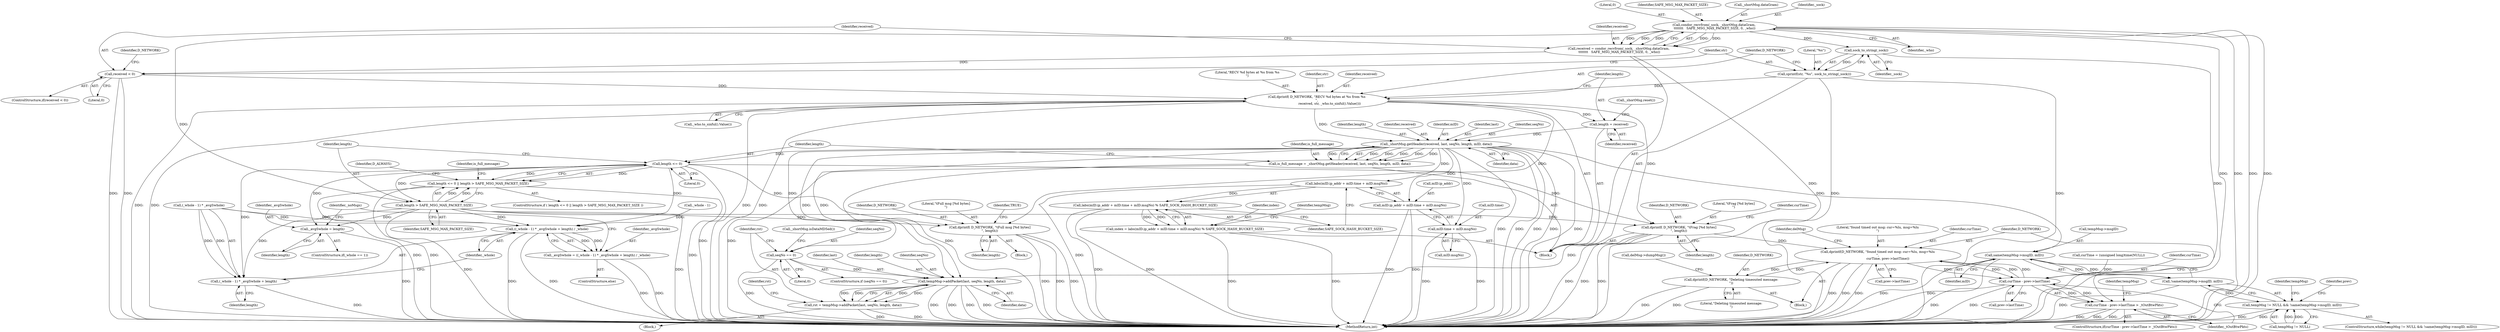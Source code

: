digraph "0_htcondor_5e5571d1a431eb3c61977b6dd6ec90186ef79867_2@API" {
"1000164" [label="(Call,condor_recvfrom(_sock, _shortMsg.dataGram, \n\t\t\t\t\t\t\t   SAFE_MSG_MAX_PACKET_SIZE, 0, _who))"];
"1000162" [label="(Call,received = condor_recvfrom(_sock, _shortMsg.dataGram, \n\t\t\t\t\t\t\t   SAFE_MSG_MAX_PACKET_SIZE, 0, _who))"];
"1000173" [label="(Call,received < 0)"];
"1000189" [label="(Call,dprintf( D_NETWORK, \"RECV %d bytes at %s from %s\n\",\n                         received, str, _who.to_sinful().Value()))"];
"1000195" [label="(Call,length = received)"];
"1000202" [label="(Call,_shortMsg.getHeader(received, last, seqNo, length, mID, data))"];
"1000200" [label="(Call,is_full_message = _shortMsg.getHeader(received, last, seqNo, length, mID, data))"];
"1000211" [label="(Call,length <= 0)"];
"1000210" [label="(Call,length <= 0 || length > SAFE_MSG_MAX_PACKET_SIZE)"];
"1000214" [label="(Call,length > SAFE_MSG_MAX_PACKET_SIZE)"];
"1000240" [label="(Call,_avgSwhole = length)"];
"1000246" [label="(Call,((_whole - 1) * _avgSwhole + length) / _whole)"];
"1000244" [label="(Call,_avgSwhole = ((_whole - 1) * _avgSwhole + length) / _whole)"];
"1000247" [label="(Call,(_whole - 1) * _avgSwhole + length)"];
"1000257" [label="(Call,dprintf( D_NETWORK, \"\tFull msg [%d bytes]\n\", length))"];
"1000263" [label="(Call,dprintf( D_NETWORK, \"\tFrag [%d bytes]\n\", length))"];
"1000323" [label="(Call,dprintf(D_NETWORK, \"found timed out msg: cur=%lu, msg=%lu\n\",\n                    curTime, prev->lastTime))"];
"1000316" [label="(Call,curTime - prev->lastTime)"];
"1000315" [label="(Call,curTime - prev->lastTime > _tOutBtwPkts)"];
"1000386" [label="(Call,dprintf(D_NETWORK, \"Deleting timeouted message:\n\"))"];
"1000409" [label="(Call,tempMsg->addPacket(last, seqNo, length, data))"];
"1000407" [label="(Call,rst = tempMsg->addPacket(last, seqNo, length, data))"];
"1000276" [label="(Call,labs(mID.ip_addr + mID.time + mID.msgNo))"];
"1000275" [label="(Call,labs(mID.ip_addr + mID.time + mID.msgNo) % SAFE_SOCK_HASH_BUCKET_SIZE)"];
"1000273" [label="(Call,index = labs(mID.ip_addr + mID.time + mID.msgNo) % SAFE_SOCK_HASH_BUCKET_SIZE)"];
"1000277" [label="(Call,mID.ip_addr + mID.time + mID.msgNo)"];
"1000281" [label="(Call,mID.time + mID.msgNo)"];
"1000300" [label="(Call,same(tempMsg->msgID, mID))"];
"1000299" [label="(Call,!same(tempMsg->msgID, mID))"];
"1000295" [label="(Call,tempMsg != NULL && !same(tempMsg->msgID, mID))"];
"1000398" [label="(Call,seqNo == 0)"];
"1000187" [label="(Call,sock_to_string(_sock))"];
"1000184" [label="(Call,sprintf(str, \"%s\", sock_to_string(_sock)))"];
"1000276" [label="(Call,labs(mID.ip_addr + mID.time + mID.msgNo))"];
"1000315" [label="(Call,curTime - prev->lastTime > _tOutBtwPkts)"];
"1000249" [label="(Call,_whole - 1)"];
"1000198" [label="(Call,_shortMsg.reset())"];
"1000186" [label="(Literal,\"%s\")"];
"1000209" [label="(ControlStructure,if ( length <= 0 || length > SAFE_MSG_MAX_PACKET_SIZE ))"];
"1000295" [label="(Call,tempMsg != NULL && !same(tempMsg->msgID, mID))"];
"1000204" [label="(Identifier,last)"];
"1000248" [label="(Call,(_whole - 1) * _avgSwhole)"];
"1000297" [label="(Identifier,tempMsg)"];
"1000190" [label="(Identifier,D_NETWORK)"];
"1000386" [label="(Call,dprintf(D_NETWORK, \"Deleting timeouted message:\n\"))"];
"1000195" [label="(Call,length = received)"];
"1000288" [label="(Identifier,SAFE_SOCK_HASH_BUCKET_SIZE)"];
"1000170" [label="(Literal,0)"];
"1000173" [label="(Call,received < 0)"];
"1000205" [label="(Identifier,seqNo)"];
"1000241" [label="(Identifier,_avgSwhole)"];
"1000164" [label="(Call,condor_recvfrom(_sock, _shortMsg.dataGram, \n\t\t\t\t\t\t\t   SAFE_MSG_MAX_PACKET_SIZE, 0, _who))"];
"1000321" [label="(Identifier,_tOutBtwPkts)"];
"1000216" [label="(Identifier,SAFE_MSG_MAX_PACKET_SIZE)"];
"1000267" [label="(Call,curTime = (unsigned long)time(NULL))"];
"1000175" [label="(Literal,0)"];
"1000212" [label="(Identifier,length)"];
"1000178" [label="(Identifier,D_NETWORK)"];
"1000243" [label="(ControlStructure,else)"];
"1000242" [label="(Identifier,length)"];
"1000415" [label="(Identifier,rst)"];
"1000301" [label="(Call,tempMsg->msgID)"];
"1000219" [label="(Identifier,D_ALWAYS)"];
"1000236" [label="(ControlStructure,if(_whole == 1))"];
"1000171" [label="(Identifier,_who)"];
"1000399" [label="(Identifier,seqNo)"];
"1000259" [label="(Literal,\"\tFull msg [%d bytes]\n\")"];
"1000266" [label="(Identifier,length)"];
"1000410" [label="(Identifier,last)"];
"1000214" [label="(Call,length > SAFE_MSG_MAX_PACKET_SIZE)"];
"1000273" [label="(Call,index = labs(mID.ip_addr + mID.time + mID.msgNo) % SAFE_SOCK_HASH_BUCKET_SIZE)"];
"1000412" [label="(Identifier,length)"];
"1000407" [label="(Call,rst = tempMsg->addPacket(last, seqNo, length, data))"];
"1000274" [label="(Identifier,index)"];
"1000169" [label="(Identifier,SAFE_MSG_MAX_PACKET_SIZE)"];
"1000324" [label="(Identifier,D_NETWORK)"];
"1000326" [label="(Identifier,curTime)"];
"1000206" [label="(Identifier,length)"];
"1000281" [label="(Call,mID.time + mID.msgNo)"];
"1000200" [label="(Call,is_full_message = _shortMsg.getHeader(received, last, seqNo, length, mID, data))"];
"1000316" [label="(Call,curTime - prev->lastTime)"];
"1000189" [label="(Call,dprintf( D_NETWORK, \"RECV %d bytes at %s from %s\n\",\n                         received, str, _who.to_sinful().Value()))"];
"1000296" [label="(Call,tempMsg != NULL)"];
"1000196" [label="(Identifier,length)"];
"1000201" [label="(Identifier,is_full_message)"];
"1000211" [label="(Call,length <= 0)"];
"1000213" [label="(Literal,0)"];
"1000225" [label="(Block,)"];
"1000318" [label="(Call,prev->lastTime)"];
"1000253" [label="(Identifier,length)"];
"1000264" [label="(Identifier,D_NETWORK)"];
"1000208" [label="(Identifier,data)"];
"1000282" [label="(Call,mID.time)"];
"1000210" [label="(Call,length <= 0 || length > SAFE_MSG_MAX_PACKET_SIZE)"];
"1000396" [label="(Block,)"];
"1000245" [label="(Identifier,_avgSwhole)"];
"1000265" [label="(Literal,\"\tFrag [%d bytes]\n\")"];
"1000299" [label="(Call,!same(tempMsg->msgID, mID))"];
"1000409" [label="(Call,tempMsg->addPacket(last, seqNo, length, data))"];
"1000162" [label="(Call,received = condor_recvfrom(_sock, _shortMsg.dataGram, \n\t\t\t\t\t\t\t   SAFE_MSG_MAX_PACKET_SIZE, 0, _who))"];
"1000277" [label="(Call,mID.ip_addr + mID.time + mID.msgNo)"];
"1000263" [label="(Call,dprintf( D_NETWORK, \"\tFrag [%d bytes]\n\", length))"];
"1000172" [label="(ControlStructure,if(received < 0))"];
"1000403" [label="(Call,_shortMsg.isDataMD5ed())"];
"1000185" [label="(Identifier,str)"];
"1000262" [label="(Identifier,TRUE)"];
"1000387" [label="(Identifier,D_NETWORK)"];
"1000304" [label="(Identifier,mID)"];
"1000224" [label="(Identifier,is_full_message)"];
"1000109" [label="(Block,)"];
"1000188" [label="(Identifier,_sock)"];
"1000408" [label="(Identifier,rst)"];
"1000397" [label="(ControlStructure,if (seqNo == 0))"];
"1000203" [label="(Identifier,received)"];
"1000411" [label="(Identifier,seqNo)"];
"1000257" [label="(Call,dprintf( D_NETWORK, \"\tFull msg [%d bytes]\n\", length))"];
"1000184" [label="(Call,sprintf(str, \"%s\", sock_to_string(_sock)))"];
"1000202" [label="(Call,_shortMsg.getHeader(received, last, seqNo, length, mID, data))"];
"1000389" [label="(Call,delMsg->dumpMsg())"];
"1000207" [label="(Identifier,mID)"];
"1000331" [label="(Identifier,delMsg)"];
"1000191" [label="(Literal,\"RECV %d bytes at %s from %s\n\")"];
"1000275" [label="(Call,labs(mID.ip_addr + mID.time + mID.msgNo) % SAFE_SOCK_HASH_BUCKET_SIZE)"];
"1000388" [label="(Literal,\"Deleting timeouted message:\n\")"];
"1000413" [label="(Identifier,data)"];
"1000187" [label="(Call,sock_to_string(_sock))"];
"1000260" [label="(Identifier,length)"];
"1000240" [label="(Call,_avgSwhole = length)"];
"1000268" [label="(Identifier,curTime)"];
"1000256" [label="(Identifier,_noMsgs)"];
"1000254" [label="(Identifier,_whole)"];
"1000394" [label="(Identifier,tempMsg)"];
"1000166" [label="(Call,_shortMsg.dataGram)"];
"1000163" [label="(Identifier,received)"];
"1000258" [label="(Identifier,D_NETWORK)"];
"1000307" [label="(Identifier,prev)"];
"1000197" [label="(Identifier,received)"];
"1000278" [label="(Call,mID.ip_addr)"];
"1000322" [label="(Block,)"];
"1000194" [label="(Call,_who.to_sinful().Value())"];
"1000327" [label="(Call,prev->lastTime)"];
"1000193" [label="(Identifier,str)"];
"1000174" [label="(Identifier,received)"];
"1000246" [label="(Call,((_whole - 1) * _avgSwhole + length) / _whole)"];
"1000491" [label="(MethodReturn,int)"];
"1000244" [label="(Call,_avgSwhole = ((_whole - 1) * _avgSwhole + length) / _whole)"];
"1000290" [label="(Identifier,tempMsg)"];
"1000247" [label="(Call,(_whole - 1) * _avgSwhole + length)"];
"1000323" [label="(Call,dprintf(D_NETWORK, \"found timed out msg: cur=%lu, msg=%lu\n\",\n                    curTime, prev->lastTime))"];
"1000317" [label="(Identifier,curTime)"];
"1000192" [label="(Identifier,received)"];
"1000285" [label="(Call,mID.msgNo)"];
"1000314" [label="(ControlStructure,if(curTime - prev->lastTime > _tOutBtwPkts))"];
"1000300" [label="(Call,same(tempMsg->msgID, mID))"];
"1000165" [label="(Identifier,_sock)"];
"1000294" [label="(ControlStructure,while(tempMsg != NULL && !same(tempMsg->msgID, mID)))"];
"1000398" [label="(Call,seqNo == 0)"];
"1000325" [label="(Literal,\"found timed out msg: cur=%lu, msg=%lu\n\")"];
"1000215" [label="(Identifier,length)"];
"1000400" [label="(Literal,0)"];
"1000164" -> "1000162"  [label="AST: "];
"1000164" -> "1000171"  [label="CFG: "];
"1000165" -> "1000164"  [label="AST: "];
"1000166" -> "1000164"  [label="AST: "];
"1000169" -> "1000164"  [label="AST: "];
"1000170" -> "1000164"  [label="AST: "];
"1000171" -> "1000164"  [label="AST: "];
"1000162" -> "1000164"  [label="CFG: "];
"1000164" -> "1000491"  [label="DDG: "];
"1000164" -> "1000491"  [label="DDG: "];
"1000164" -> "1000491"  [label="DDG: "];
"1000164" -> "1000491"  [label="DDG: "];
"1000164" -> "1000162"  [label="DDG: "];
"1000164" -> "1000162"  [label="DDG: "];
"1000164" -> "1000162"  [label="DDG: "];
"1000164" -> "1000162"  [label="DDG: "];
"1000164" -> "1000162"  [label="DDG: "];
"1000164" -> "1000187"  [label="DDG: "];
"1000164" -> "1000214"  [label="DDG: "];
"1000162" -> "1000109"  [label="AST: "];
"1000163" -> "1000162"  [label="AST: "];
"1000174" -> "1000162"  [label="CFG: "];
"1000162" -> "1000491"  [label="DDG: "];
"1000162" -> "1000173"  [label="DDG: "];
"1000173" -> "1000172"  [label="AST: "];
"1000173" -> "1000175"  [label="CFG: "];
"1000174" -> "1000173"  [label="AST: "];
"1000175" -> "1000173"  [label="AST: "];
"1000178" -> "1000173"  [label="CFG: "];
"1000185" -> "1000173"  [label="CFG: "];
"1000173" -> "1000491"  [label="DDG: "];
"1000173" -> "1000491"  [label="DDG: "];
"1000173" -> "1000189"  [label="DDG: "];
"1000189" -> "1000109"  [label="AST: "];
"1000189" -> "1000194"  [label="CFG: "];
"1000190" -> "1000189"  [label="AST: "];
"1000191" -> "1000189"  [label="AST: "];
"1000192" -> "1000189"  [label="AST: "];
"1000193" -> "1000189"  [label="AST: "];
"1000194" -> "1000189"  [label="AST: "];
"1000196" -> "1000189"  [label="CFG: "];
"1000189" -> "1000491"  [label="DDG: "];
"1000189" -> "1000491"  [label="DDG: "];
"1000189" -> "1000491"  [label="DDG: "];
"1000189" -> "1000491"  [label="DDG: "];
"1000184" -> "1000189"  [label="DDG: "];
"1000189" -> "1000195"  [label="DDG: "];
"1000189" -> "1000202"  [label="DDG: "];
"1000189" -> "1000257"  [label="DDG: "];
"1000189" -> "1000263"  [label="DDG: "];
"1000195" -> "1000109"  [label="AST: "];
"1000195" -> "1000197"  [label="CFG: "];
"1000196" -> "1000195"  [label="AST: "];
"1000197" -> "1000195"  [label="AST: "];
"1000198" -> "1000195"  [label="CFG: "];
"1000195" -> "1000202"  [label="DDG: "];
"1000202" -> "1000200"  [label="AST: "];
"1000202" -> "1000208"  [label="CFG: "];
"1000203" -> "1000202"  [label="AST: "];
"1000204" -> "1000202"  [label="AST: "];
"1000205" -> "1000202"  [label="AST: "];
"1000206" -> "1000202"  [label="AST: "];
"1000207" -> "1000202"  [label="AST: "];
"1000208" -> "1000202"  [label="AST: "];
"1000200" -> "1000202"  [label="CFG: "];
"1000202" -> "1000491"  [label="DDG: "];
"1000202" -> "1000491"  [label="DDG: "];
"1000202" -> "1000491"  [label="DDG: "];
"1000202" -> "1000491"  [label="DDG: "];
"1000202" -> "1000491"  [label="DDG: "];
"1000202" -> "1000200"  [label="DDG: "];
"1000202" -> "1000200"  [label="DDG: "];
"1000202" -> "1000200"  [label="DDG: "];
"1000202" -> "1000200"  [label="DDG: "];
"1000202" -> "1000200"  [label="DDG: "];
"1000202" -> "1000200"  [label="DDG: "];
"1000202" -> "1000211"  [label="DDG: "];
"1000202" -> "1000276"  [label="DDG: "];
"1000202" -> "1000277"  [label="DDG: "];
"1000202" -> "1000281"  [label="DDG: "];
"1000202" -> "1000300"  [label="DDG: "];
"1000202" -> "1000398"  [label="DDG: "];
"1000202" -> "1000409"  [label="DDG: "];
"1000202" -> "1000409"  [label="DDG: "];
"1000200" -> "1000109"  [label="AST: "];
"1000201" -> "1000200"  [label="AST: "];
"1000212" -> "1000200"  [label="CFG: "];
"1000200" -> "1000491"  [label="DDG: "];
"1000200" -> "1000491"  [label="DDG: "];
"1000211" -> "1000210"  [label="AST: "];
"1000211" -> "1000213"  [label="CFG: "];
"1000212" -> "1000211"  [label="AST: "];
"1000213" -> "1000211"  [label="AST: "];
"1000215" -> "1000211"  [label="CFG: "];
"1000210" -> "1000211"  [label="CFG: "];
"1000211" -> "1000491"  [label="DDG: "];
"1000211" -> "1000210"  [label="DDG: "];
"1000211" -> "1000210"  [label="DDG: "];
"1000211" -> "1000214"  [label="DDG: "];
"1000211" -> "1000240"  [label="DDG: "];
"1000211" -> "1000246"  [label="DDG: "];
"1000211" -> "1000247"  [label="DDG: "];
"1000211" -> "1000257"  [label="DDG: "];
"1000211" -> "1000263"  [label="DDG: "];
"1000210" -> "1000209"  [label="AST: "];
"1000210" -> "1000214"  [label="CFG: "];
"1000214" -> "1000210"  [label="AST: "];
"1000219" -> "1000210"  [label="CFG: "];
"1000224" -> "1000210"  [label="CFG: "];
"1000210" -> "1000491"  [label="DDG: "];
"1000210" -> "1000491"  [label="DDG: "];
"1000210" -> "1000491"  [label="DDG: "];
"1000214" -> "1000210"  [label="DDG: "];
"1000214" -> "1000210"  [label="DDG: "];
"1000214" -> "1000216"  [label="CFG: "];
"1000215" -> "1000214"  [label="AST: "];
"1000216" -> "1000214"  [label="AST: "];
"1000214" -> "1000491"  [label="DDG: "];
"1000214" -> "1000491"  [label="DDG: "];
"1000214" -> "1000240"  [label="DDG: "];
"1000214" -> "1000246"  [label="DDG: "];
"1000214" -> "1000247"  [label="DDG: "];
"1000214" -> "1000257"  [label="DDG: "];
"1000214" -> "1000263"  [label="DDG: "];
"1000240" -> "1000236"  [label="AST: "];
"1000240" -> "1000242"  [label="CFG: "];
"1000241" -> "1000240"  [label="AST: "];
"1000242" -> "1000240"  [label="AST: "];
"1000256" -> "1000240"  [label="CFG: "];
"1000240" -> "1000491"  [label="DDG: "];
"1000246" -> "1000244"  [label="AST: "];
"1000246" -> "1000254"  [label="CFG: "];
"1000247" -> "1000246"  [label="AST: "];
"1000254" -> "1000246"  [label="AST: "];
"1000244" -> "1000246"  [label="CFG: "];
"1000246" -> "1000491"  [label="DDG: "];
"1000246" -> "1000491"  [label="DDG: "];
"1000246" -> "1000244"  [label="DDG: "];
"1000246" -> "1000244"  [label="DDG: "];
"1000248" -> "1000246"  [label="DDG: "];
"1000248" -> "1000246"  [label="DDG: "];
"1000249" -> "1000246"  [label="DDG: "];
"1000244" -> "1000243"  [label="AST: "];
"1000245" -> "1000244"  [label="AST: "];
"1000256" -> "1000244"  [label="CFG: "];
"1000244" -> "1000491"  [label="DDG: "];
"1000244" -> "1000491"  [label="DDG: "];
"1000247" -> "1000253"  [label="CFG: "];
"1000248" -> "1000247"  [label="AST: "];
"1000253" -> "1000247"  [label="AST: "];
"1000254" -> "1000247"  [label="CFG: "];
"1000247" -> "1000491"  [label="DDG: "];
"1000248" -> "1000247"  [label="DDG: "];
"1000248" -> "1000247"  [label="DDG: "];
"1000257" -> "1000225"  [label="AST: "];
"1000257" -> "1000260"  [label="CFG: "];
"1000258" -> "1000257"  [label="AST: "];
"1000259" -> "1000257"  [label="AST: "];
"1000260" -> "1000257"  [label="AST: "];
"1000262" -> "1000257"  [label="CFG: "];
"1000257" -> "1000491"  [label="DDG: "];
"1000257" -> "1000491"  [label="DDG: "];
"1000257" -> "1000491"  [label="DDG: "];
"1000263" -> "1000109"  [label="AST: "];
"1000263" -> "1000266"  [label="CFG: "];
"1000264" -> "1000263"  [label="AST: "];
"1000265" -> "1000263"  [label="AST: "];
"1000266" -> "1000263"  [label="AST: "];
"1000268" -> "1000263"  [label="CFG: "];
"1000263" -> "1000491"  [label="DDG: "];
"1000263" -> "1000491"  [label="DDG: "];
"1000263" -> "1000491"  [label="DDG: "];
"1000263" -> "1000323"  [label="DDG: "];
"1000263" -> "1000409"  [label="DDG: "];
"1000323" -> "1000322"  [label="AST: "];
"1000323" -> "1000327"  [label="CFG: "];
"1000324" -> "1000323"  [label="AST: "];
"1000325" -> "1000323"  [label="AST: "];
"1000326" -> "1000323"  [label="AST: "];
"1000327" -> "1000323"  [label="AST: "];
"1000331" -> "1000323"  [label="CFG: "];
"1000323" -> "1000491"  [label="DDG: "];
"1000323" -> "1000491"  [label="DDG: "];
"1000323" -> "1000491"  [label="DDG: "];
"1000323" -> "1000316"  [label="DDG: "];
"1000323" -> "1000316"  [label="DDG: "];
"1000386" -> "1000323"  [label="DDG: "];
"1000316" -> "1000323"  [label="DDG: "];
"1000316" -> "1000323"  [label="DDG: "];
"1000323" -> "1000386"  [label="DDG: "];
"1000316" -> "1000315"  [label="AST: "];
"1000316" -> "1000318"  [label="CFG: "];
"1000317" -> "1000316"  [label="AST: "];
"1000318" -> "1000316"  [label="AST: "];
"1000321" -> "1000316"  [label="CFG: "];
"1000316" -> "1000491"  [label="DDG: "];
"1000316" -> "1000491"  [label="DDG: "];
"1000316" -> "1000315"  [label="DDG: "];
"1000316" -> "1000315"  [label="DDG: "];
"1000267" -> "1000316"  [label="DDG: "];
"1000315" -> "1000314"  [label="AST: "];
"1000315" -> "1000321"  [label="CFG: "];
"1000321" -> "1000315"  [label="AST: "];
"1000297" -> "1000315"  [label="CFG: "];
"1000324" -> "1000315"  [label="CFG: "];
"1000315" -> "1000491"  [label="DDG: "];
"1000315" -> "1000491"  [label="DDG: "];
"1000315" -> "1000491"  [label="DDG: "];
"1000386" -> "1000322"  [label="AST: "];
"1000386" -> "1000388"  [label="CFG: "];
"1000387" -> "1000386"  [label="AST: "];
"1000388" -> "1000386"  [label="AST: "];
"1000389" -> "1000386"  [label="CFG: "];
"1000386" -> "1000491"  [label="DDG: "];
"1000386" -> "1000491"  [label="DDG: "];
"1000409" -> "1000407"  [label="AST: "];
"1000409" -> "1000413"  [label="CFG: "];
"1000410" -> "1000409"  [label="AST: "];
"1000411" -> "1000409"  [label="AST: "];
"1000412" -> "1000409"  [label="AST: "];
"1000413" -> "1000409"  [label="AST: "];
"1000407" -> "1000409"  [label="CFG: "];
"1000409" -> "1000491"  [label="DDG: "];
"1000409" -> "1000491"  [label="DDG: "];
"1000409" -> "1000491"  [label="DDG: "];
"1000409" -> "1000491"  [label="DDG: "];
"1000409" -> "1000407"  [label="DDG: "];
"1000409" -> "1000407"  [label="DDG: "];
"1000409" -> "1000407"  [label="DDG: "];
"1000409" -> "1000407"  [label="DDG: "];
"1000398" -> "1000409"  [label="DDG: "];
"1000407" -> "1000396"  [label="AST: "];
"1000408" -> "1000407"  [label="AST: "];
"1000415" -> "1000407"  [label="CFG: "];
"1000407" -> "1000491"  [label="DDG: "];
"1000407" -> "1000491"  [label="DDG: "];
"1000276" -> "1000275"  [label="AST: "];
"1000276" -> "1000277"  [label="CFG: "];
"1000277" -> "1000276"  [label="AST: "];
"1000288" -> "1000276"  [label="CFG: "];
"1000276" -> "1000491"  [label="DDG: "];
"1000276" -> "1000275"  [label="DDG: "];
"1000275" -> "1000273"  [label="AST: "];
"1000275" -> "1000288"  [label="CFG: "];
"1000288" -> "1000275"  [label="AST: "];
"1000273" -> "1000275"  [label="CFG: "];
"1000275" -> "1000491"  [label="DDG: "];
"1000275" -> "1000491"  [label="DDG: "];
"1000275" -> "1000273"  [label="DDG: "];
"1000275" -> "1000273"  [label="DDG: "];
"1000273" -> "1000109"  [label="AST: "];
"1000274" -> "1000273"  [label="AST: "];
"1000290" -> "1000273"  [label="CFG: "];
"1000273" -> "1000491"  [label="DDG: "];
"1000273" -> "1000491"  [label="DDG: "];
"1000277" -> "1000281"  [label="CFG: "];
"1000278" -> "1000277"  [label="AST: "];
"1000281" -> "1000277"  [label="AST: "];
"1000277" -> "1000491"  [label="DDG: "];
"1000277" -> "1000491"  [label="DDG: "];
"1000281" -> "1000285"  [label="CFG: "];
"1000282" -> "1000281"  [label="AST: "];
"1000285" -> "1000281"  [label="AST: "];
"1000281" -> "1000491"  [label="DDG: "];
"1000281" -> "1000491"  [label="DDG: "];
"1000300" -> "1000299"  [label="AST: "];
"1000300" -> "1000304"  [label="CFG: "];
"1000301" -> "1000300"  [label="AST: "];
"1000304" -> "1000300"  [label="AST: "];
"1000299" -> "1000300"  [label="CFG: "];
"1000300" -> "1000491"  [label="DDG: "];
"1000300" -> "1000491"  [label="DDG: "];
"1000300" -> "1000299"  [label="DDG: "];
"1000300" -> "1000299"  [label="DDG: "];
"1000299" -> "1000295"  [label="AST: "];
"1000295" -> "1000299"  [label="CFG: "];
"1000299" -> "1000491"  [label="DDG: "];
"1000299" -> "1000295"  [label="DDG: "];
"1000295" -> "1000294"  [label="AST: "];
"1000295" -> "1000296"  [label="CFG: "];
"1000296" -> "1000295"  [label="AST: "];
"1000307" -> "1000295"  [label="CFG: "];
"1000394" -> "1000295"  [label="CFG: "];
"1000295" -> "1000491"  [label="DDG: "];
"1000295" -> "1000491"  [label="DDG: "];
"1000296" -> "1000295"  [label="DDG: "];
"1000296" -> "1000295"  [label="DDG: "];
"1000398" -> "1000397"  [label="AST: "];
"1000398" -> "1000400"  [label="CFG: "];
"1000399" -> "1000398"  [label="AST: "];
"1000400" -> "1000398"  [label="AST: "];
"1000403" -> "1000398"  [label="CFG: "];
"1000408" -> "1000398"  [label="CFG: "];
"1000398" -> "1000491"  [label="DDG: "];
"1000187" -> "1000184"  [label="AST: "];
"1000187" -> "1000188"  [label="CFG: "];
"1000188" -> "1000187"  [label="AST: "];
"1000184" -> "1000187"  [label="CFG: "];
"1000187" -> "1000491"  [label="DDG: "];
"1000187" -> "1000184"  [label="DDG: "];
"1000184" -> "1000109"  [label="AST: "];
"1000185" -> "1000184"  [label="AST: "];
"1000186" -> "1000184"  [label="AST: "];
"1000190" -> "1000184"  [label="CFG: "];
"1000184" -> "1000491"  [label="DDG: "];
"1000184" -> "1000491"  [label="DDG: "];
}
